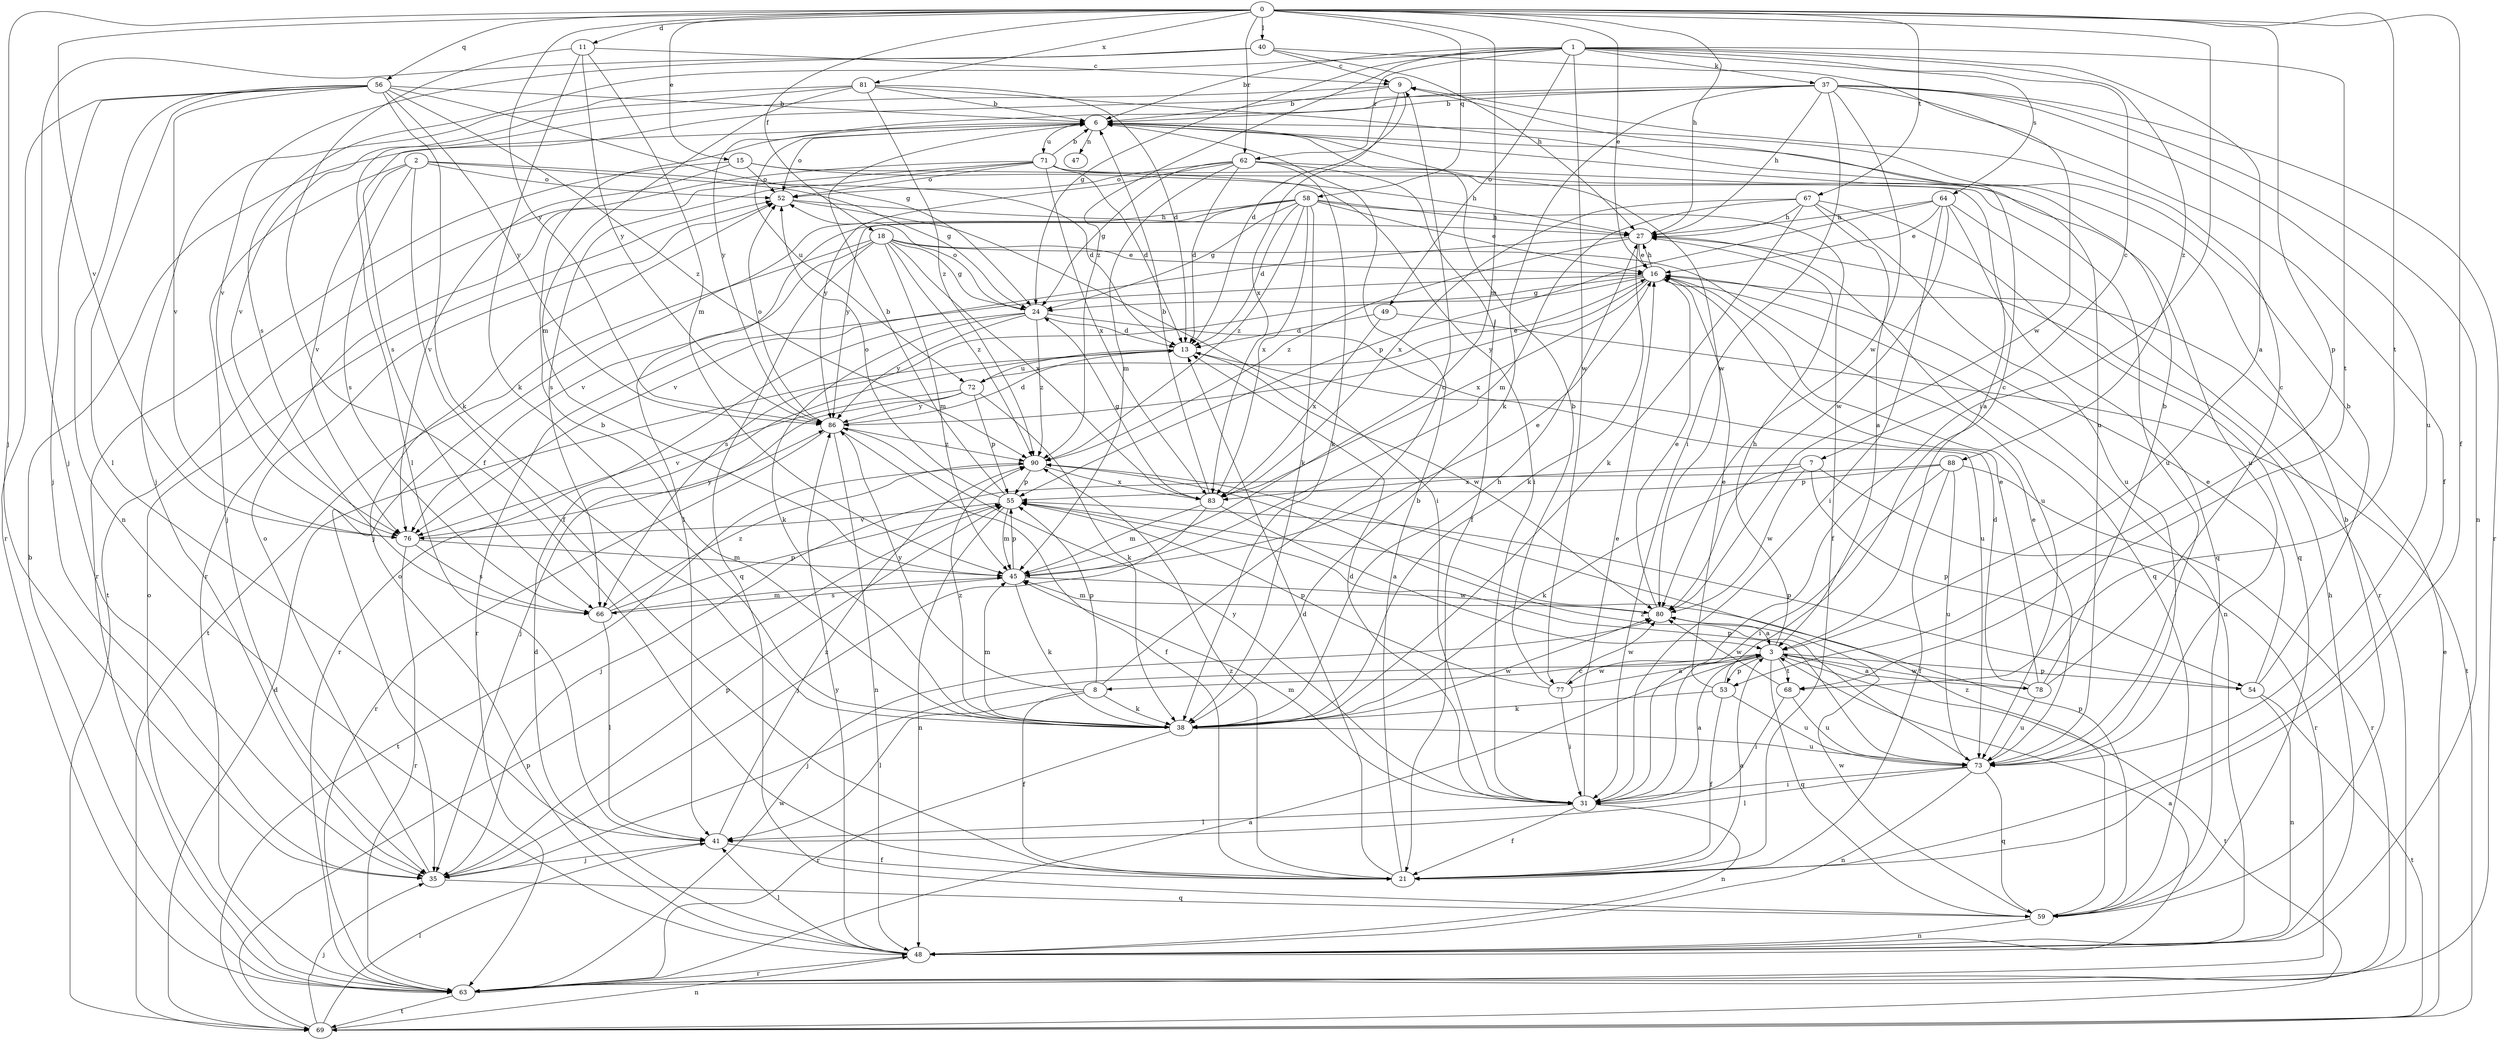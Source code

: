 strict digraph  {
0;
1;
2;
3;
6;
7;
8;
9;
11;
13;
15;
16;
18;
21;
24;
27;
31;
35;
37;
38;
40;
41;
45;
47;
48;
49;
52;
53;
54;
55;
56;
58;
59;
62;
63;
64;
66;
67;
68;
69;
71;
72;
73;
76;
77;
78;
80;
81;
83;
86;
88;
90;
0 -> 11  [label=d];
0 -> 15  [label=e];
0 -> 16  [label=e];
0 -> 18  [label=f];
0 -> 21  [label=f];
0 -> 27  [label=h];
0 -> 31  [label=i];
0 -> 35  [label=j];
0 -> 40  [label=l];
0 -> 45  [label=m];
0 -> 53  [label=p];
0 -> 56  [label=q];
0 -> 58  [label=q];
0 -> 62  [label=r];
0 -> 67  [label=t];
0 -> 68  [label=t];
0 -> 76  [label=v];
0 -> 81  [label=x];
0 -> 86  [label=y];
1 -> 3  [label=a];
1 -> 6  [label=b];
1 -> 7  [label=c];
1 -> 24  [label=g];
1 -> 37  [label=k];
1 -> 49  [label=o];
1 -> 62  [label=r];
1 -> 64  [label=s];
1 -> 66  [label=s];
1 -> 68  [label=t];
1 -> 77  [label=w];
1 -> 88  [label=z];
1 -> 90  [label=z];
2 -> 13  [label=d];
2 -> 21  [label=f];
2 -> 24  [label=g];
2 -> 35  [label=j];
2 -> 52  [label=o];
2 -> 66  [label=s];
2 -> 76  [label=v];
3 -> 8  [label=c];
3 -> 27  [label=h];
3 -> 35  [label=j];
3 -> 53  [label=p];
3 -> 54  [label=p];
3 -> 59  [label=q];
3 -> 68  [label=t];
3 -> 69  [label=t];
3 -> 77  [label=w];
3 -> 78  [label=w];
6 -> 47  [label=n];
6 -> 52  [label=o];
6 -> 71  [label=u];
6 -> 72  [label=u];
6 -> 80  [label=w];
7 -> 38  [label=k];
7 -> 54  [label=p];
7 -> 63  [label=r];
7 -> 80  [label=w];
7 -> 83  [label=x];
8 -> 9  [label=c];
8 -> 21  [label=f];
8 -> 38  [label=k];
8 -> 41  [label=l];
8 -> 55  [label=p];
8 -> 86  [label=y];
9 -> 6  [label=b];
9 -> 13  [label=d];
9 -> 41  [label=l];
9 -> 83  [label=x];
11 -> 9  [label=c];
11 -> 21  [label=f];
11 -> 38  [label=k];
11 -> 45  [label=m];
11 -> 86  [label=y];
13 -> 72  [label=u];
13 -> 80  [label=w];
15 -> 27  [label=h];
15 -> 31  [label=i];
15 -> 52  [label=o];
15 -> 63  [label=r];
15 -> 76  [label=v];
16 -> 24  [label=g];
16 -> 27  [label=h];
16 -> 48  [label=n];
16 -> 63  [label=r];
16 -> 66  [label=s];
16 -> 83  [label=x];
16 -> 86  [label=y];
18 -> 16  [label=e];
18 -> 24  [label=g];
18 -> 45  [label=m];
18 -> 59  [label=q];
18 -> 69  [label=t];
18 -> 73  [label=u];
18 -> 76  [label=v];
18 -> 83  [label=x];
18 -> 90  [label=z];
21 -> 3  [label=a];
21 -> 6  [label=b];
21 -> 13  [label=d];
21 -> 90  [label=z];
24 -> 13  [label=d];
24 -> 38  [label=k];
24 -> 52  [label=o];
24 -> 63  [label=r];
24 -> 73  [label=u];
24 -> 86  [label=y];
24 -> 90  [label=z];
27 -> 16  [label=e];
27 -> 38  [label=k];
27 -> 59  [label=q];
27 -> 76  [label=v];
27 -> 90  [label=z];
31 -> 3  [label=a];
31 -> 13  [label=d];
31 -> 16  [label=e];
31 -> 21  [label=f];
31 -> 41  [label=l];
31 -> 45  [label=m];
31 -> 48  [label=n];
31 -> 86  [label=y];
35 -> 52  [label=o];
35 -> 55  [label=p];
35 -> 59  [label=q];
37 -> 6  [label=b];
37 -> 21  [label=f];
37 -> 27  [label=h];
37 -> 31  [label=i];
37 -> 38  [label=k];
37 -> 48  [label=n];
37 -> 63  [label=r];
37 -> 66  [label=s];
37 -> 73  [label=u];
37 -> 80  [label=w];
37 -> 86  [label=y];
38 -> 6  [label=b];
38 -> 27  [label=h];
38 -> 45  [label=m];
38 -> 63  [label=r];
38 -> 73  [label=u];
38 -> 80  [label=w];
38 -> 90  [label=z];
40 -> 9  [label=c];
40 -> 27  [label=h];
40 -> 35  [label=j];
40 -> 76  [label=v];
40 -> 80  [label=w];
41 -> 21  [label=f];
41 -> 35  [label=j];
41 -> 90  [label=z];
45 -> 16  [label=e];
45 -> 38  [label=k];
45 -> 55  [label=p];
45 -> 66  [label=s];
45 -> 80  [label=w];
48 -> 3  [label=a];
48 -> 13  [label=d];
48 -> 27  [label=h];
48 -> 41  [label=l];
48 -> 52  [label=o];
48 -> 63  [label=r];
48 -> 86  [label=y];
49 -> 13  [label=d];
49 -> 69  [label=t];
49 -> 83  [label=x];
52 -> 27  [label=h];
52 -> 31  [label=i];
53 -> 9  [label=c];
53 -> 16  [label=e];
53 -> 21  [label=f];
53 -> 38  [label=k];
53 -> 73  [label=u];
54 -> 6  [label=b];
54 -> 16  [label=e];
54 -> 48  [label=n];
54 -> 55  [label=p];
54 -> 69  [label=t];
55 -> 6  [label=b];
55 -> 45  [label=m];
55 -> 48  [label=n];
55 -> 52  [label=o];
55 -> 76  [label=v];
56 -> 6  [label=b];
56 -> 24  [label=g];
56 -> 35  [label=j];
56 -> 38  [label=k];
56 -> 41  [label=l];
56 -> 48  [label=n];
56 -> 63  [label=r];
56 -> 76  [label=v];
56 -> 86  [label=y];
56 -> 90  [label=z];
58 -> 13  [label=d];
58 -> 16  [label=e];
58 -> 21  [label=f];
58 -> 24  [label=g];
58 -> 27  [label=h];
58 -> 35  [label=j];
58 -> 38  [label=k];
58 -> 41  [label=l];
58 -> 83  [label=x];
58 -> 86  [label=y];
58 -> 90  [label=z];
59 -> 6  [label=b];
59 -> 48  [label=n];
59 -> 55  [label=p];
59 -> 80  [label=w];
59 -> 90  [label=z];
62 -> 13  [label=d];
62 -> 21  [label=f];
62 -> 24  [label=g];
62 -> 38  [label=k];
62 -> 45  [label=m];
62 -> 52  [label=o];
62 -> 73  [label=u];
62 -> 86  [label=y];
63 -> 3  [label=a];
63 -> 6  [label=b];
63 -> 52  [label=o];
63 -> 69  [label=t];
63 -> 80  [label=w];
64 -> 16  [label=e];
64 -> 27  [label=h];
64 -> 31  [label=i];
64 -> 55  [label=p];
64 -> 59  [label=q];
64 -> 63  [label=r];
64 -> 80  [label=w];
66 -> 41  [label=l];
66 -> 45  [label=m];
66 -> 55  [label=p];
66 -> 90  [label=z];
67 -> 3  [label=a];
67 -> 27  [label=h];
67 -> 38  [label=k];
67 -> 45  [label=m];
67 -> 59  [label=q];
67 -> 73  [label=u];
67 -> 83  [label=x];
68 -> 31  [label=i];
68 -> 73  [label=u];
68 -> 80  [label=w];
69 -> 13  [label=d];
69 -> 16  [label=e];
69 -> 35  [label=j];
69 -> 41  [label=l];
69 -> 48  [label=n];
69 -> 55  [label=p];
71 -> 3  [label=a];
71 -> 6  [label=b];
71 -> 13  [label=d];
71 -> 52  [label=o];
71 -> 63  [label=r];
71 -> 66  [label=s];
71 -> 69  [label=t];
71 -> 73  [label=u];
71 -> 83  [label=x];
72 -> 16  [label=e];
72 -> 35  [label=j];
72 -> 38  [label=k];
72 -> 55  [label=p];
72 -> 76  [label=v];
72 -> 86  [label=y];
73 -> 16  [label=e];
73 -> 31  [label=i];
73 -> 41  [label=l];
73 -> 48  [label=n];
73 -> 55  [label=p];
73 -> 59  [label=q];
73 -> 90  [label=z];
76 -> 45  [label=m];
76 -> 63  [label=r];
76 -> 66  [label=s];
76 -> 86  [label=y];
77 -> 3  [label=a];
77 -> 6  [label=b];
77 -> 31  [label=i];
77 -> 55  [label=p];
77 -> 80  [label=w];
78 -> 3  [label=a];
78 -> 6  [label=b];
78 -> 9  [label=c];
78 -> 13  [label=d];
78 -> 16  [label=e];
78 -> 73  [label=u];
80 -> 3  [label=a];
80 -> 16  [label=e];
80 -> 45  [label=m];
81 -> 6  [label=b];
81 -> 13  [label=d];
81 -> 35  [label=j];
81 -> 45  [label=m];
81 -> 73  [label=u];
81 -> 76  [label=v];
81 -> 90  [label=z];
83 -> 3  [label=a];
83 -> 6  [label=b];
83 -> 24  [label=g];
83 -> 35  [label=j];
83 -> 45  [label=m];
86 -> 13  [label=d];
86 -> 21  [label=f];
86 -> 48  [label=n];
86 -> 52  [label=o];
86 -> 63  [label=r];
86 -> 90  [label=z];
88 -> 21  [label=f];
88 -> 31  [label=i];
88 -> 35  [label=j];
88 -> 55  [label=p];
88 -> 63  [label=r];
88 -> 73  [label=u];
90 -> 55  [label=p];
90 -> 69  [label=t];
90 -> 83  [label=x];
}
